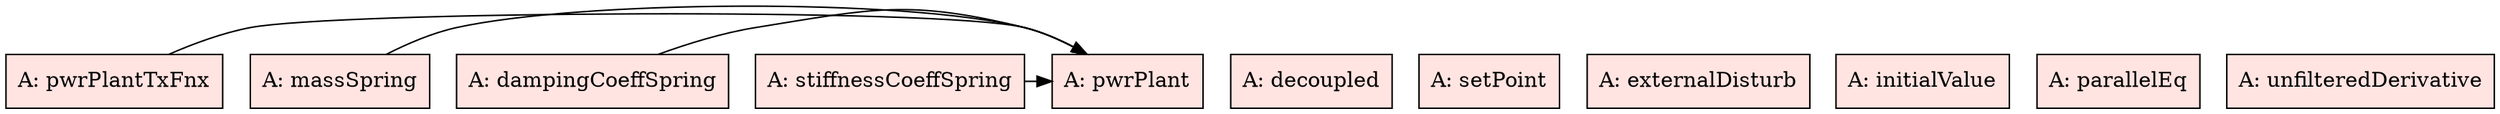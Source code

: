 digraph avsa {
	pwrPlantTxFnx -> pwrPlant;
	massSpring -> pwrPlant;
	dampingCoeffSpring -> pwrPlant;
	stiffnessCoeffSpring -> pwrPlant;


	pwrPlant	[shape=box, color=black, style=filled, fillcolor=mistyrose, label="A: pwrPlant"];
	decoupled	[shape=box, color=black, style=filled, fillcolor=mistyrose, label="A: decoupled"];
	setPoint	[shape=box, color=black, style=filled, fillcolor=mistyrose, label="A: setPoint"];
	externalDisturb	[shape=box, color=black, style=filled, fillcolor=mistyrose, label="A: externalDisturb"];
	initialValue	[shape=box, color=black, style=filled, fillcolor=mistyrose, label="A: initialValue"];
	parallelEq	[shape=box, color=black, style=filled, fillcolor=mistyrose, label="A: parallelEq"];
	unfilteredDerivative	[shape=box, color=black, style=filled, fillcolor=mistyrose, label="A: unfilteredDerivative"];
	pwrPlantTxFnx	[shape=box, color=black, style=filled, fillcolor=mistyrose, label="A: pwrPlantTxFnx"];
	massSpring	[shape=box, color=black, style=filled, fillcolor=mistyrose, label="A: massSpring"];
	dampingCoeffSpring	[shape=box, color=black, style=filled, fillcolor=mistyrose, label="A: dampingCoeffSpring"];
	stiffnessCoeffSpring	[shape=box, color=black, style=filled, fillcolor=mistyrose, label="A: stiffnessCoeffSpring"];

	subgraph A {
	rank="same"
	{pwrPlant, decoupled, setPoint, externalDisturb, initialValue, parallelEq, unfilteredDerivative, pwrPlantTxFnx, massSpring, dampingCoeffSpring, stiffnessCoeffSpring}
	}

}
